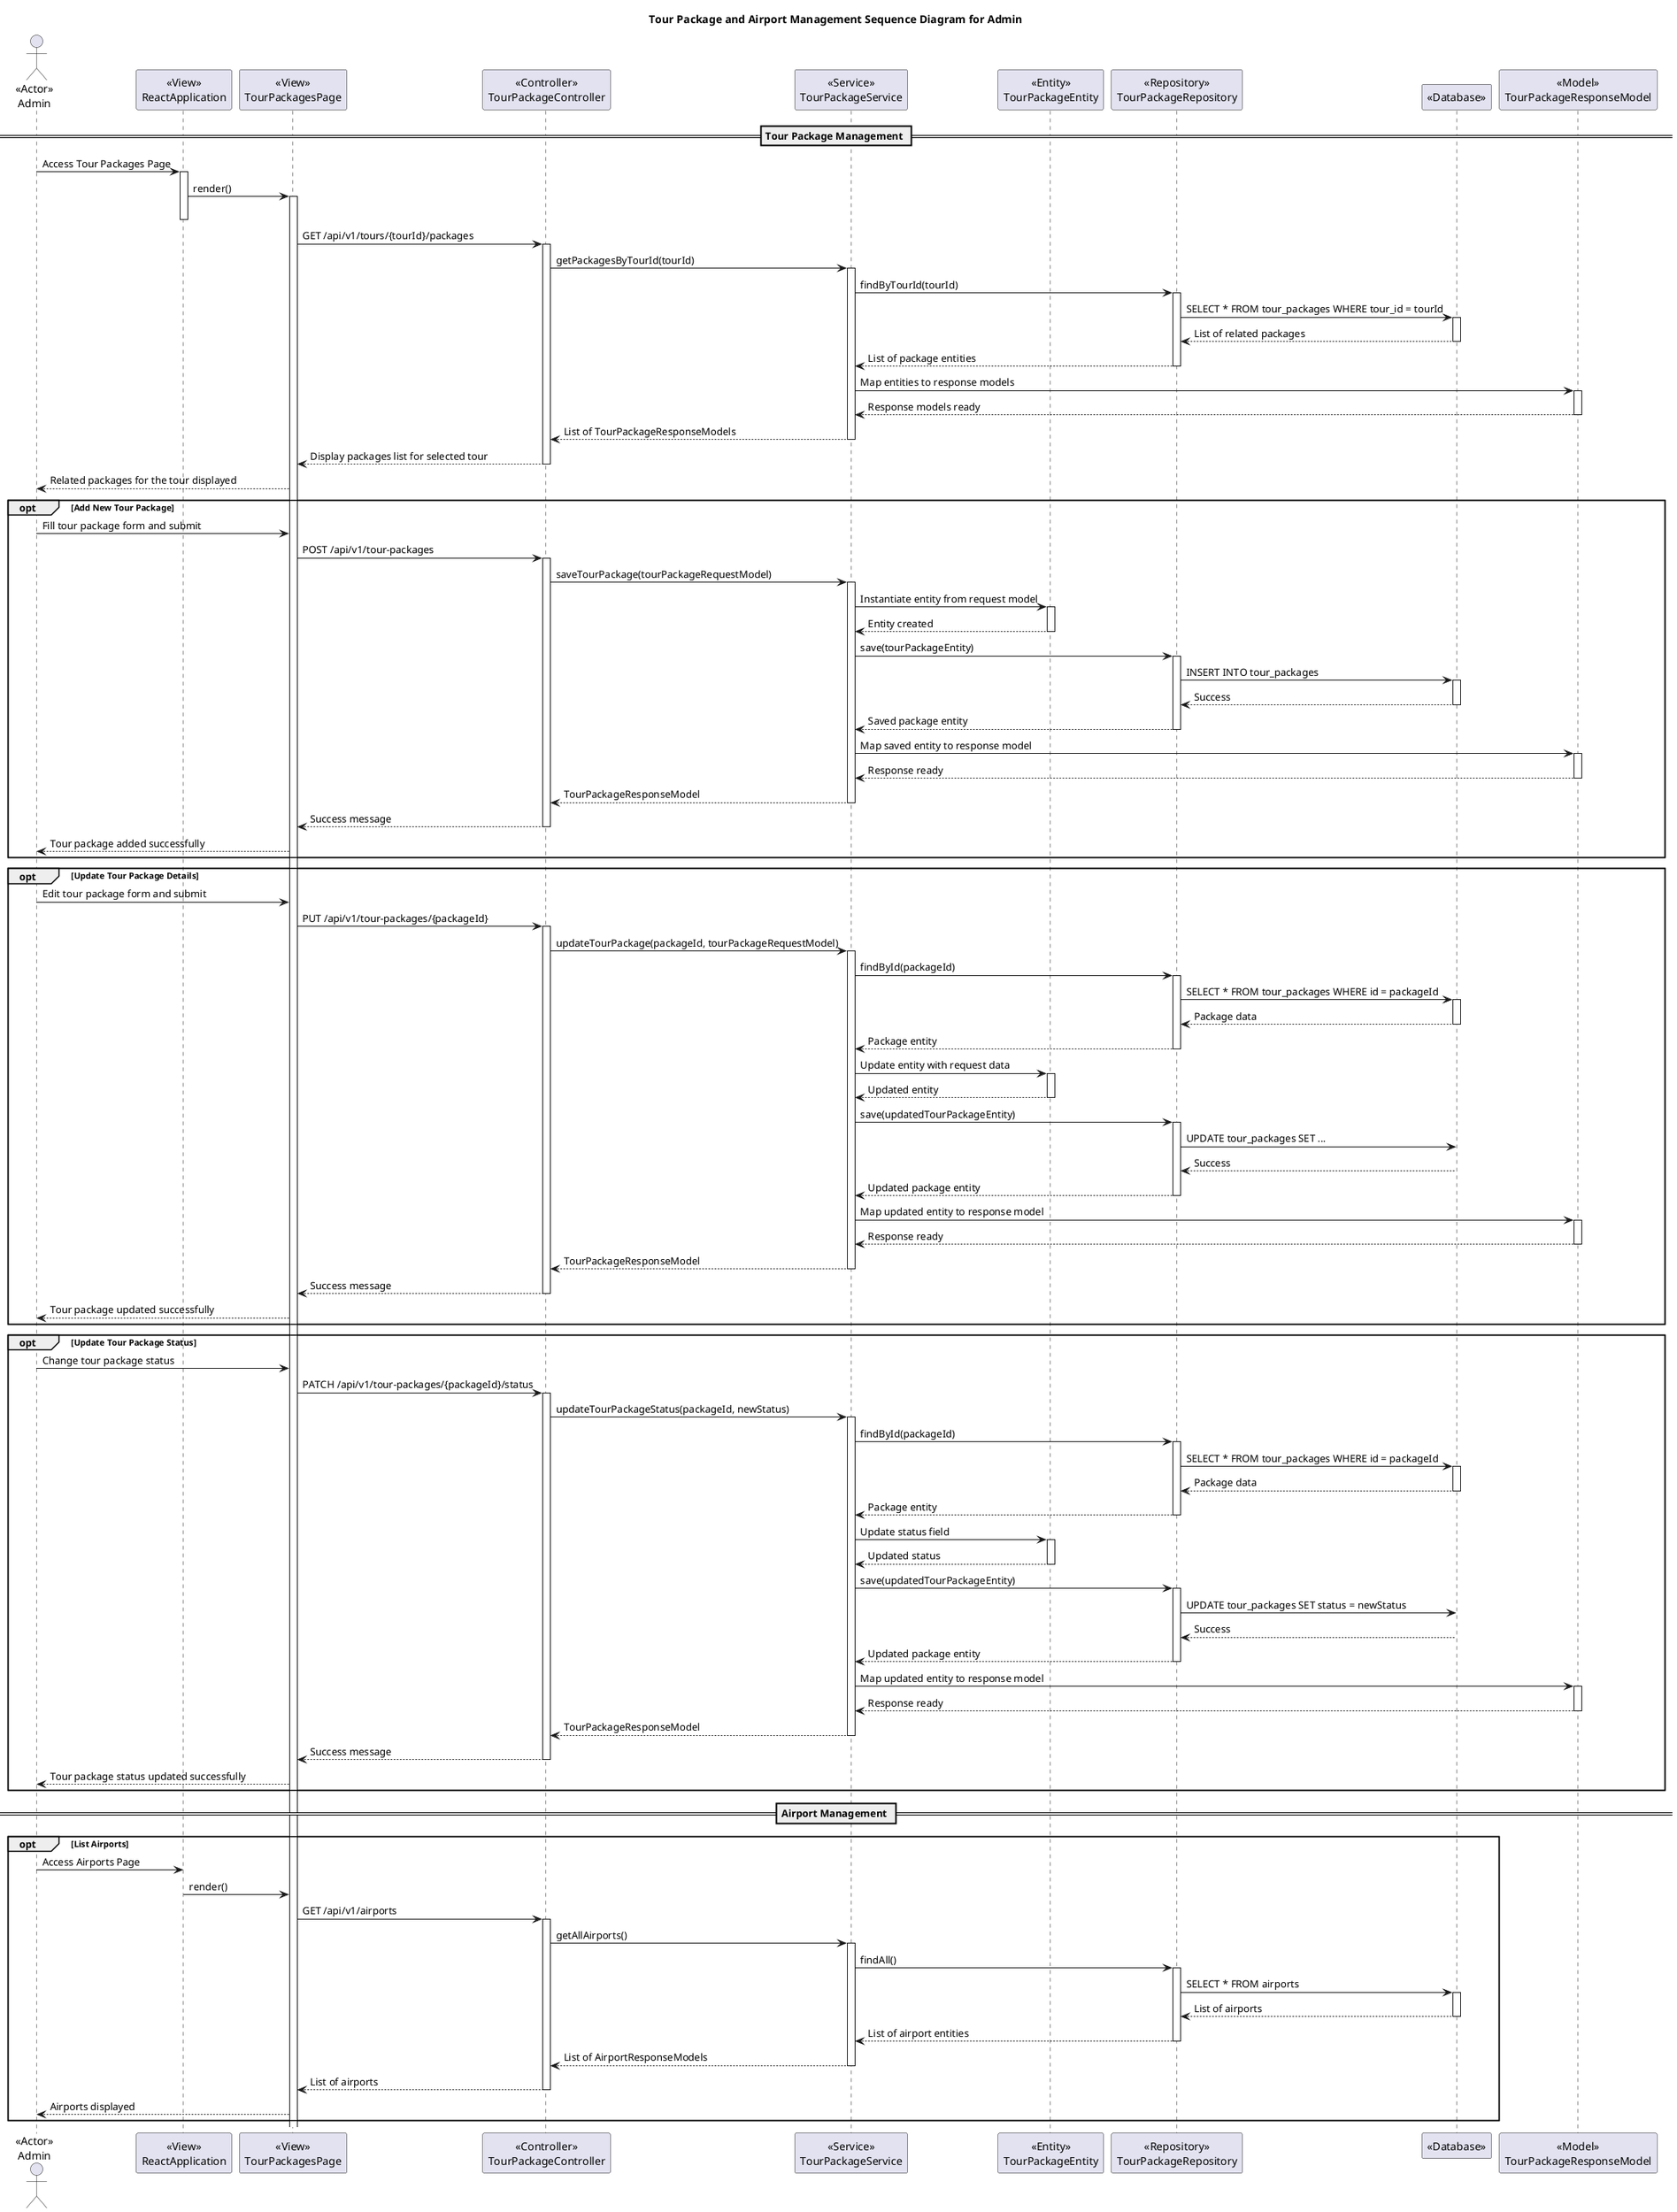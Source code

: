 @startuml
title Tour Package and Airport Management Sequence Diagram for Admin

actor Admin as "<<Actor>>\nAdmin"

participant ReactApplication as "<<View>>\nReactApplication"
participant TourPackagesPage as "<<View>>\nTourPackagesPage"
participant TourPackageController as "<<Controller>>\nTourPackageController"
participant TourPackageService as "<<Service>>\nTourPackageService"
participant TourPackageEntity as "<<Entity>>\nTourPackageEntity"
participant TourPackageRepository as "<<Repository>>\nTourPackageRepository"
participant Database as "<<Database>>"
participant TourPackageResponseModel as "<<Model>>\nTourPackageResponseModel"

== Tour Package Management ==
Admin -> ReactApplication : Access Tour Packages Page
activate ReactApplication

ReactApplication -> TourPackagesPage : render()
activate TourPackagesPage
deactivate ReactApplication

TourPackagesPage -> TourPackageController : GET /api/v1/tours/{tourId}/packages
activate TourPackageController

TourPackageController -> TourPackageService : getPackagesByTourId(tourId)
activate TourPackageService

TourPackageService -> TourPackageRepository : findByTourId(tourId)
activate TourPackageRepository

TourPackageRepository -> Database : SELECT * FROM tour_packages WHERE tour_id = tourId
activate Database
Database --> TourPackageRepository : List of related packages
deactivate Database

TourPackageRepository --> TourPackageService : List of package entities
deactivate TourPackageRepository

TourPackageService -> TourPackageResponseModel : Map entities to response models
activate TourPackageResponseModel
TourPackageResponseModel --> TourPackageService : Response models ready
deactivate TourPackageResponseModel

TourPackageService --> TourPackageController : List of TourPackageResponseModels
deactivate TourPackageService

TourPackageController --> TourPackagesPage : Display packages list for selected tour
deactivate TourPackageController

TourPackagesPage --> Admin : Related packages for the tour displayed

opt Add New Tour Package
    Admin -> TourPackagesPage : Fill tour package form and submit
    TourPackagesPage -> TourPackageController : POST /api/v1/tour-packages
    activate TourPackageController

    TourPackageController -> TourPackageService : saveTourPackage(tourPackageRequestModel)
    activate TourPackageService

    TourPackageService -> TourPackageEntity : Instantiate entity from request model
    activate TourPackageEntity
    TourPackageEntity --> TourPackageService : Entity created
    deactivate TourPackageEntity

    TourPackageService -> TourPackageRepository : save(tourPackageEntity)
    activate TourPackageRepository
    TourPackageRepository -> Database : INSERT INTO tour_packages
    activate Database
    Database --> TourPackageRepository : Success
    deactivate Database
    TourPackageRepository --> TourPackageService : Saved package entity
    deactivate TourPackageRepository

    TourPackageService -> TourPackageResponseModel : Map saved entity to response model
    activate TourPackageResponseModel
    TourPackageResponseModel --> TourPackageService : Response ready
    deactivate TourPackageResponseModel

    TourPackageService --> TourPackageController : TourPackageResponseModel
    deactivate TourPackageService

    TourPackageController --> TourPackagesPage : Success message
    deactivate TourPackageController

    TourPackagesPage --> Admin : Tour package added successfully
end

opt Update Tour Package Details
    Admin -> TourPackagesPage : Edit tour package form and submit
    TourPackagesPage -> TourPackageController : PUT /api/v1/tour-packages/{packageId}
    activate TourPackageController

    TourPackageController -> TourPackageService : updateTourPackage(packageId, tourPackageRequestModel)
    activate TourPackageService

    TourPackageService -> TourPackageRepository : findById(packageId)
    activate TourPackageRepository
    TourPackageRepository -> Database : SELECT * FROM tour_packages WHERE id = packageId
    activate Database
    Database --> TourPackageRepository : Package data
    deactivate Database
    TourPackageRepository --> TourPackageService : Package entity
    deactivate TourPackageRepository

    TourPackageService -> TourPackageEntity : Update entity with request data
    activate TourPackageEntity
    TourPackageEntity --> TourPackageService : Updated entity
    deactivate TourPackageEntity

    TourPackageService -> TourPackageRepository : save(updatedTourPackageEntity)
    activate TourPackageRepository
    TourPackageRepository -> Database : UPDATE tour_packages SET ...
    Database --> TourPackageRepository : Success
    deactivate Database
    TourPackageRepository --> TourPackageService : Updated package entity
    deactivate TourPackageRepository

    TourPackageService -> TourPackageResponseModel : Map updated entity to response model
    activate TourPackageResponseModel
    TourPackageResponseModel --> TourPackageService : Response ready
    deactivate TourPackageResponseModel

    TourPackageService --> TourPackageController : TourPackageResponseModel
    deactivate TourPackageService

    TourPackageController --> TourPackagesPage : Success message
    deactivate TourPackageController

    TourPackagesPage --> Admin : Tour package updated successfully
end

opt Update Tour Package Status
    Admin -> TourPackagesPage : Change tour package status
    TourPackagesPage -> TourPackageController : PATCH /api/v1/tour-packages/{packageId}/status
    activate TourPackageController

    TourPackageController -> TourPackageService : updateTourPackageStatus(packageId, newStatus)
    activate TourPackageService

    TourPackageService -> TourPackageRepository : findById(packageId)
    activate TourPackageRepository
    TourPackageRepository -> Database : SELECT * FROM tour_packages WHERE id = packageId
    activate Database
    Database --> TourPackageRepository : Package data
    deactivate Database
    TourPackageRepository --> TourPackageService : Package entity
    deactivate TourPackageRepository

    TourPackageService -> TourPackageEntity : Update status field
    activate TourPackageEntity
    TourPackageEntity --> TourPackageService : Updated status
    deactivate TourPackageEntity

    TourPackageService -> TourPackageRepository : save(updatedTourPackageEntity)
    activate TourPackageRepository
    TourPackageRepository -> Database : UPDATE tour_packages SET status = newStatus
    Database --> TourPackageRepository : Success
    deactivate Database
    TourPackageRepository --> TourPackageService : Updated package entity
    deactivate TourPackageRepository

    TourPackageService -> TourPackageResponseModel : Map updated entity to response model
    activate TourPackageResponseModel
    TourPackageResponseModel --> TourPackageService : Response ready
    deactivate TourPackageResponseModel

    TourPackageService --> TourPackageController : TourPackageResponseModel
    deactivate TourPackageService

    TourPackageController --> TourPackagesPage : Success message
    deactivate TourPackageController

    TourPackagesPage --> Admin : Tour package status updated successfully
end

== Airport Management ==
opt List Airports
    Admin -> ReactApplication : Access Airports Page
    ReactApplication -> TourPackagesPage : render()
    TourPackagesPage -> TourPackageController : GET /api/v1/airports
    activate TourPackageController

    TourPackageController -> TourPackageService : getAllAirports()
    activate TourPackageService

    TourPackageService -> TourPackageRepository : findAll()
    activate TourPackageRepository
    TourPackageRepository -> Database : SELECT * FROM airports
    activate Database
    Database --> TourPackageRepository : List of airports
    deactivate Database

    TourPackageRepository --> TourPackageService : List of airport entities
    deactivate TourPackageRepository

    TourPackageService --> TourPackageController : List of AirportResponseModels
    deactivate TourPackageService

    TourPackageController --> TourPackagesPage : List of airports
    deactivate TourPackageController

    TourPackagesPage --> Admin : Airports displayed
end

@enduml
